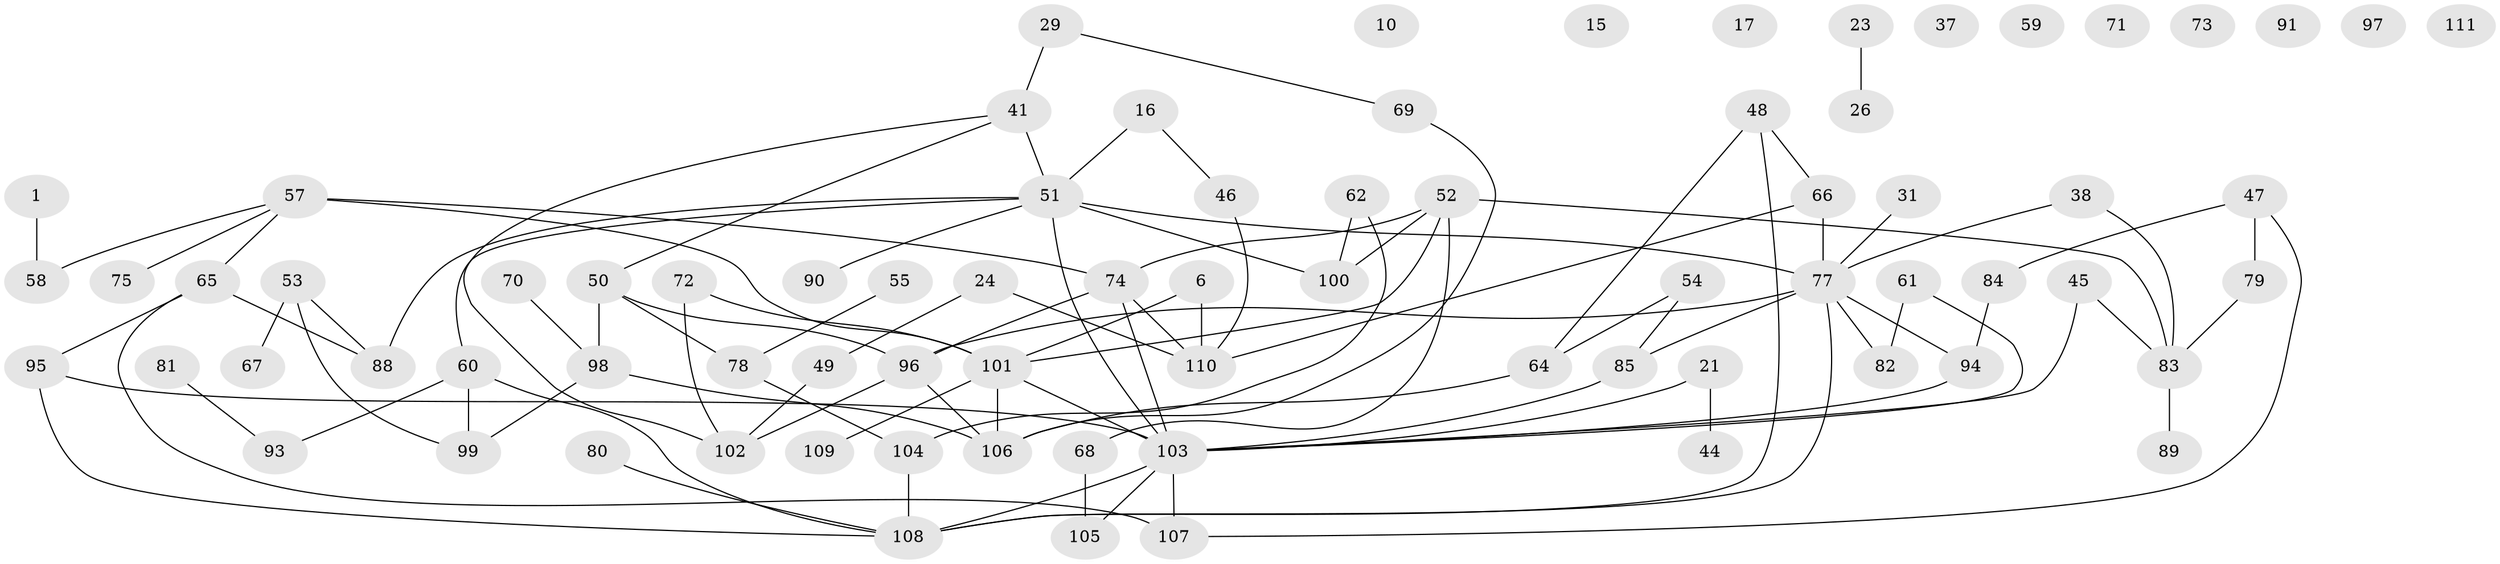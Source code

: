 // original degree distribution, {1: 0.1891891891891892, 5: 0.06306306306306306, 7: 0.009009009009009009, 2: 0.22522522522522523, 3: 0.24324324324324326, 4: 0.14414414414414414, 0: 0.09009009009009009, 6: 0.036036036036036036}
// Generated by graph-tools (version 1.1) at 2025/43/03/04/25 21:43:26]
// undirected, 77 vertices, 100 edges
graph export_dot {
graph [start="1"]
  node [color=gray90,style=filled];
  1;
  6;
  10;
  15;
  16;
  17;
  21 [super="+5"];
  23;
  24;
  26;
  29;
  31;
  37;
  38;
  41;
  44;
  45;
  46;
  47;
  48 [super="+32"];
  49;
  50;
  51 [super="+3"];
  52 [super="+34"];
  53;
  54;
  55;
  57;
  58;
  59;
  60;
  61;
  62 [super="+18"];
  64;
  65;
  66 [super="+43"];
  67;
  68;
  69 [super="+28"];
  70;
  71;
  72 [super="+25"];
  73;
  74 [super="+30"];
  75;
  77 [super="+76+35"];
  78 [super="+39"];
  79;
  80;
  81;
  82;
  83 [super="+36"];
  84;
  85;
  88;
  89;
  90;
  91;
  93;
  94;
  95 [super="+86"];
  96;
  97;
  98 [super="+2"];
  99;
  100;
  101 [super="+63+92"];
  102;
  103 [super="+40+87"];
  104 [super="+56"];
  105 [super="+20"];
  106 [super="+12"];
  107;
  108 [super="+22"];
  109;
  110;
  111;
  1 -- 58;
  6 -- 101;
  6 -- 110;
  16 -- 46;
  16 -- 51;
  21 -- 44;
  21 -- 103;
  23 -- 26;
  24 -- 49;
  24 -- 110;
  29 -- 41;
  29 -- 69;
  31 -- 77;
  38 -- 77;
  38 -- 83;
  41 -- 50;
  41 -- 102;
  41 -- 51;
  45 -- 83;
  45 -- 103;
  46 -- 110;
  47 -- 79;
  47 -- 84;
  47 -- 107;
  48 -- 64;
  48 -- 66;
  48 -- 108;
  49 -- 102;
  50 -- 78;
  50 -- 96;
  50 -- 98;
  51 -- 77;
  51 -- 100;
  51 -- 88;
  51 -- 90;
  51 -- 60;
  51 -- 103 [weight=2];
  52 -- 74;
  52 -- 101 [weight=2];
  52 -- 83;
  52 -- 100;
  52 -- 68;
  53 -- 67;
  53 -- 88;
  53 -- 99;
  54 -- 64;
  54 -- 85;
  55 -- 78;
  57 -- 58;
  57 -- 65;
  57 -- 74;
  57 -- 75;
  57 -- 101 [weight=2];
  60 -- 93;
  60 -- 99;
  60 -- 108;
  61 -- 82;
  61 -- 103;
  62 -- 100;
  62 -- 104;
  64 -- 106;
  65 -- 88;
  65 -- 95 [weight=2];
  65 -- 107;
  66 -- 110;
  66 -- 77;
  68 -- 105;
  69 -- 106;
  70 -- 98;
  72 -- 102;
  72 -- 101;
  74 -- 96;
  74 -- 110;
  74 -- 103;
  77 -- 85;
  77 -- 108;
  77 -- 94;
  77 -- 96;
  77 -- 82;
  78 -- 104;
  79 -- 83;
  80 -- 108;
  81 -- 93;
  83 -- 89;
  84 -- 94;
  85 -- 103;
  94 -- 103;
  95 -- 108;
  95 -- 103;
  96 -- 102;
  96 -- 106 [weight=2];
  98 -- 99;
  98 -- 106;
  101 -- 109;
  101 -- 103 [weight=2];
  101 -- 106;
  103 -- 108;
  103 -- 107;
  103 -- 105;
  104 -- 108 [weight=2];
}
